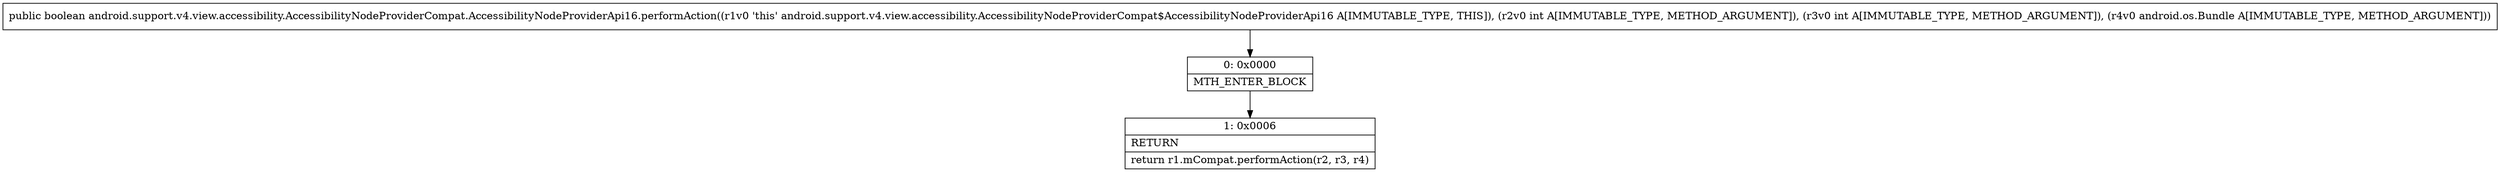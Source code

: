 digraph "CFG forandroid.support.v4.view.accessibility.AccessibilityNodeProviderCompat.AccessibilityNodeProviderApi16.performAction(IILandroid\/os\/Bundle;)Z" {
Node_0 [shape=record,label="{0\:\ 0x0000|MTH_ENTER_BLOCK\l}"];
Node_1 [shape=record,label="{1\:\ 0x0006|RETURN\l|return r1.mCompat.performAction(r2, r3, r4)\l}"];
MethodNode[shape=record,label="{public boolean android.support.v4.view.accessibility.AccessibilityNodeProviderCompat.AccessibilityNodeProviderApi16.performAction((r1v0 'this' android.support.v4.view.accessibility.AccessibilityNodeProviderCompat$AccessibilityNodeProviderApi16 A[IMMUTABLE_TYPE, THIS]), (r2v0 int A[IMMUTABLE_TYPE, METHOD_ARGUMENT]), (r3v0 int A[IMMUTABLE_TYPE, METHOD_ARGUMENT]), (r4v0 android.os.Bundle A[IMMUTABLE_TYPE, METHOD_ARGUMENT])) }"];
MethodNode -> Node_0;
Node_0 -> Node_1;
}

